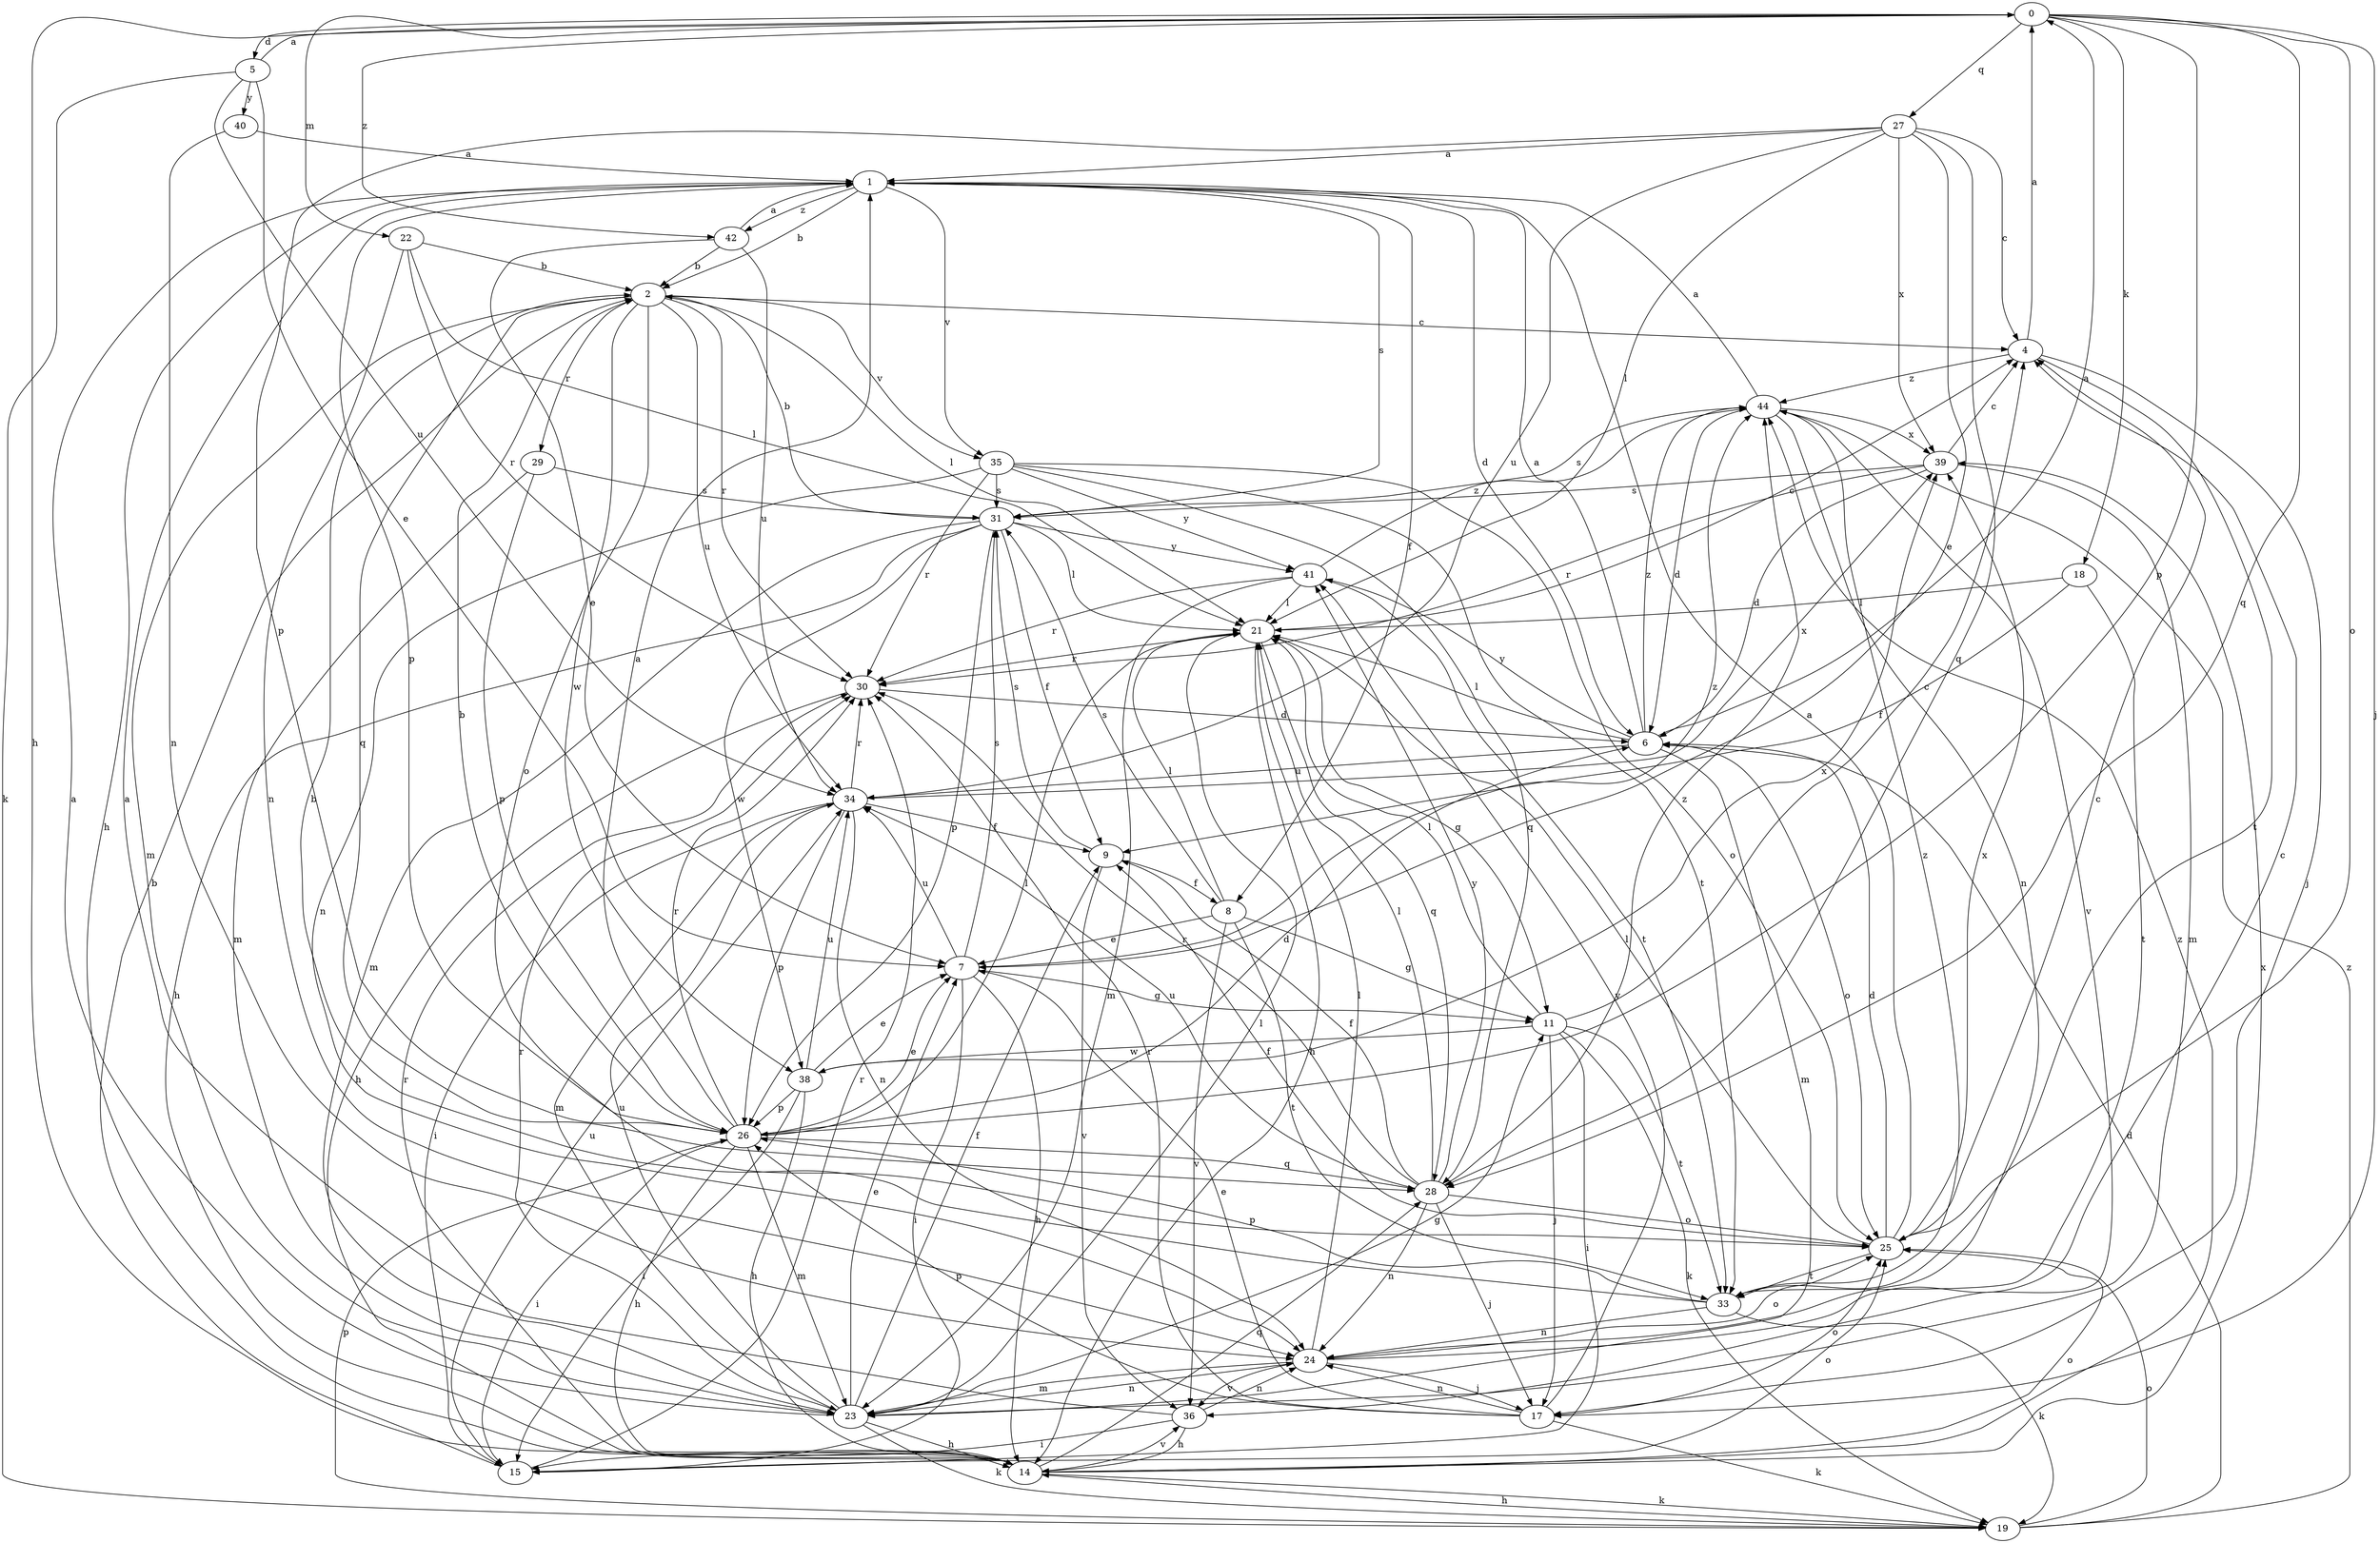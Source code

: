 strict digraph  {
0;
1;
2;
4;
5;
6;
7;
8;
9;
11;
14;
15;
17;
18;
19;
21;
22;
23;
24;
25;
26;
27;
28;
29;
30;
31;
33;
34;
35;
36;
38;
39;
40;
41;
42;
44;
0 -> 5  [label=d];
0 -> 14  [label=h];
0 -> 17  [label=j];
0 -> 18  [label=k];
0 -> 22  [label=m];
0 -> 25  [label=o];
0 -> 26  [label=p];
0 -> 27  [label=q];
0 -> 28  [label=q];
0 -> 42  [label=z];
1 -> 2  [label=b];
1 -> 6  [label=d];
1 -> 8  [label=f];
1 -> 14  [label=h];
1 -> 26  [label=p];
1 -> 31  [label=s];
1 -> 35  [label=v];
1 -> 42  [label=z];
2 -> 4  [label=c];
2 -> 21  [label=l];
2 -> 23  [label=m];
2 -> 25  [label=o];
2 -> 28  [label=q];
2 -> 29  [label=r];
2 -> 30  [label=r];
2 -> 34  [label=u];
2 -> 35  [label=v];
2 -> 38  [label=w];
4 -> 0  [label=a];
4 -> 17  [label=j];
4 -> 33  [label=t];
4 -> 44  [label=z];
5 -> 0  [label=a];
5 -> 7  [label=e];
5 -> 19  [label=k];
5 -> 34  [label=u];
5 -> 40  [label=y];
6 -> 0  [label=a];
6 -> 1  [label=a];
6 -> 21  [label=l];
6 -> 23  [label=m];
6 -> 25  [label=o];
6 -> 34  [label=u];
6 -> 41  [label=y];
6 -> 44  [label=z];
7 -> 11  [label=g];
7 -> 14  [label=h];
7 -> 15  [label=i];
7 -> 31  [label=s];
7 -> 34  [label=u];
7 -> 44  [label=z];
8 -> 7  [label=e];
8 -> 11  [label=g];
8 -> 21  [label=l];
8 -> 31  [label=s];
8 -> 33  [label=t];
8 -> 36  [label=v];
9 -> 8  [label=f];
9 -> 31  [label=s];
9 -> 36  [label=v];
11 -> 4  [label=c];
11 -> 15  [label=i];
11 -> 17  [label=j];
11 -> 19  [label=k];
11 -> 21  [label=l];
11 -> 33  [label=t];
11 -> 38  [label=w];
14 -> 19  [label=k];
14 -> 25  [label=o];
14 -> 28  [label=q];
14 -> 30  [label=r];
14 -> 36  [label=v];
14 -> 39  [label=x];
14 -> 44  [label=z];
15 -> 2  [label=b];
15 -> 25  [label=o];
15 -> 30  [label=r];
15 -> 34  [label=u];
17 -> 7  [label=e];
17 -> 19  [label=k];
17 -> 24  [label=n];
17 -> 25  [label=o];
17 -> 26  [label=p];
17 -> 30  [label=r];
17 -> 41  [label=y];
18 -> 9  [label=f];
18 -> 21  [label=l];
18 -> 33  [label=t];
19 -> 6  [label=d];
19 -> 14  [label=h];
19 -> 25  [label=o];
19 -> 26  [label=p];
19 -> 44  [label=z];
21 -> 4  [label=c];
21 -> 11  [label=g];
21 -> 14  [label=h];
21 -> 28  [label=q];
21 -> 30  [label=r];
22 -> 2  [label=b];
22 -> 21  [label=l];
22 -> 24  [label=n];
22 -> 30  [label=r];
23 -> 1  [label=a];
23 -> 7  [label=e];
23 -> 9  [label=f];
23 -> 11  [label=g];
23 -> 14  [label=h];
23 -> 19  [label=k];
23 -> 21  [label=l];
23 -> 24  [label=n];
23 -> 30  [label=r];
23 -> 34  [label=u];
24 -> 4  [label=c];
24 -> 17  [label=j];
24 -> 21  [label=l];
24 -> 23  [label=m];
24 -> 25  [label=o];
24 -> 36  [label=v];
25 -> 1  [label=a];
25 -> 4  [label=c];
25 -> 6  [label=d];
25 -> 9  [label=f];
25 -> 21  [label=l];
25 -> 33  [label=t];
25 -> 39  [label=x];
26 -> 1  [label=a];
26 -> 2  [label=b];
26 -> 6  [label=d];
26 -> 7  [label=e];
26 -> 14  [label=h];
26 -> 15  [label=i];
26 -> 21  [label=l];
26 -> 23  [label=m];
26 -> 28  [label=q];
26 -> 30  [label=r];
27 -> 1  [label=a];
27 -> 4  [label=c];
27 -> 7  [label=e];
27 -> 21  [label=l];
27 -> 26  [label=p];
27 -> 28  [label=q];
27 -> 34  [label=u];
27 -> 39  [label=x];
28 -> 9  [label=f];
28 -> 17  [label=j];
28 -> 21  [label=l];
28 -> 24  [label=n];
28 -> 25  [label=o];
28 -> 30  [label=r];
28 -> 34  [label=u];
28 -> 41  [label=y];
28 -> 44  [label=z];
29 -> 23  [label=m];
29 -> 26  [label=p];
29 -> 31  [label=s];
30 -> 6  [label=d];
30 -> 14  [label=h];
31 -> 2  [label=b];
31 -> 9  [label=f];
31 -> 14  [label=h];
31 -> 21  [label=l];
31 -> 23  [label=m];
31 -> 26  [label=p];
31 -> 38  [label=w];
31 -> 41  [label=y];
33 -> 2  [label=b];
33 -> 19  [label=k];
33 -> 24  [label=n];
33 -> 26  [label=p];
33 -> 44  [label=z];
34 -> 9  [label=f];
34 -> 15  [label=i];
34 -> 23  [label=m];
34 -> 24  [label=n];
34 -> 26  [label=p];
34 -> 30  [label=r];
34 -> 39  [label=x];
35 -> 24  [label=n];
35 -> 25  [label=o];
35 -> 28  [label=q];
35 -> 30  [label=r];
35 -> 31  [label=s];
35 -> 33  [label=t];
35 -> 41  [label=y];
36 -> 1  [label=a];
36 -> 14  [label=h];
36 -> 15  [label=i];
36 -> 24  [label=n];
38 -> 7  [label=e];
38 -> 14  [label=h];
38 -> 15  [label=i];
38 -> 26  [label=p];
38 -> 34  [label=u];
38 -> 39  [label=x];
39 -> 4  [label=c];
39 -> 6  [label=d];
39 -> 23  [label=m];
39 -> 30  [label=r];
39 -> 31  [label=s];
40 -> 1  [label=a];
40 -> 24  [label=n];
41 -> 21  [label=l];
41 -> 23  [label=m];
41 -> 30  [label=r];
41 -> 33  [label=t];
41 -> 44  [label=z];
42 -> 1  [label=a];
42 -> 2  [label=b];
42 -> 7  [label=e];
42 -> 34  [label=u];
44 -> 1  [label=a];
44 -> 6  [label=d];
44 -> 24  [label=n];
44 -> 31  [label=s];
44 -> 36  [label=v];
44 -> 39  [label=x];
}
